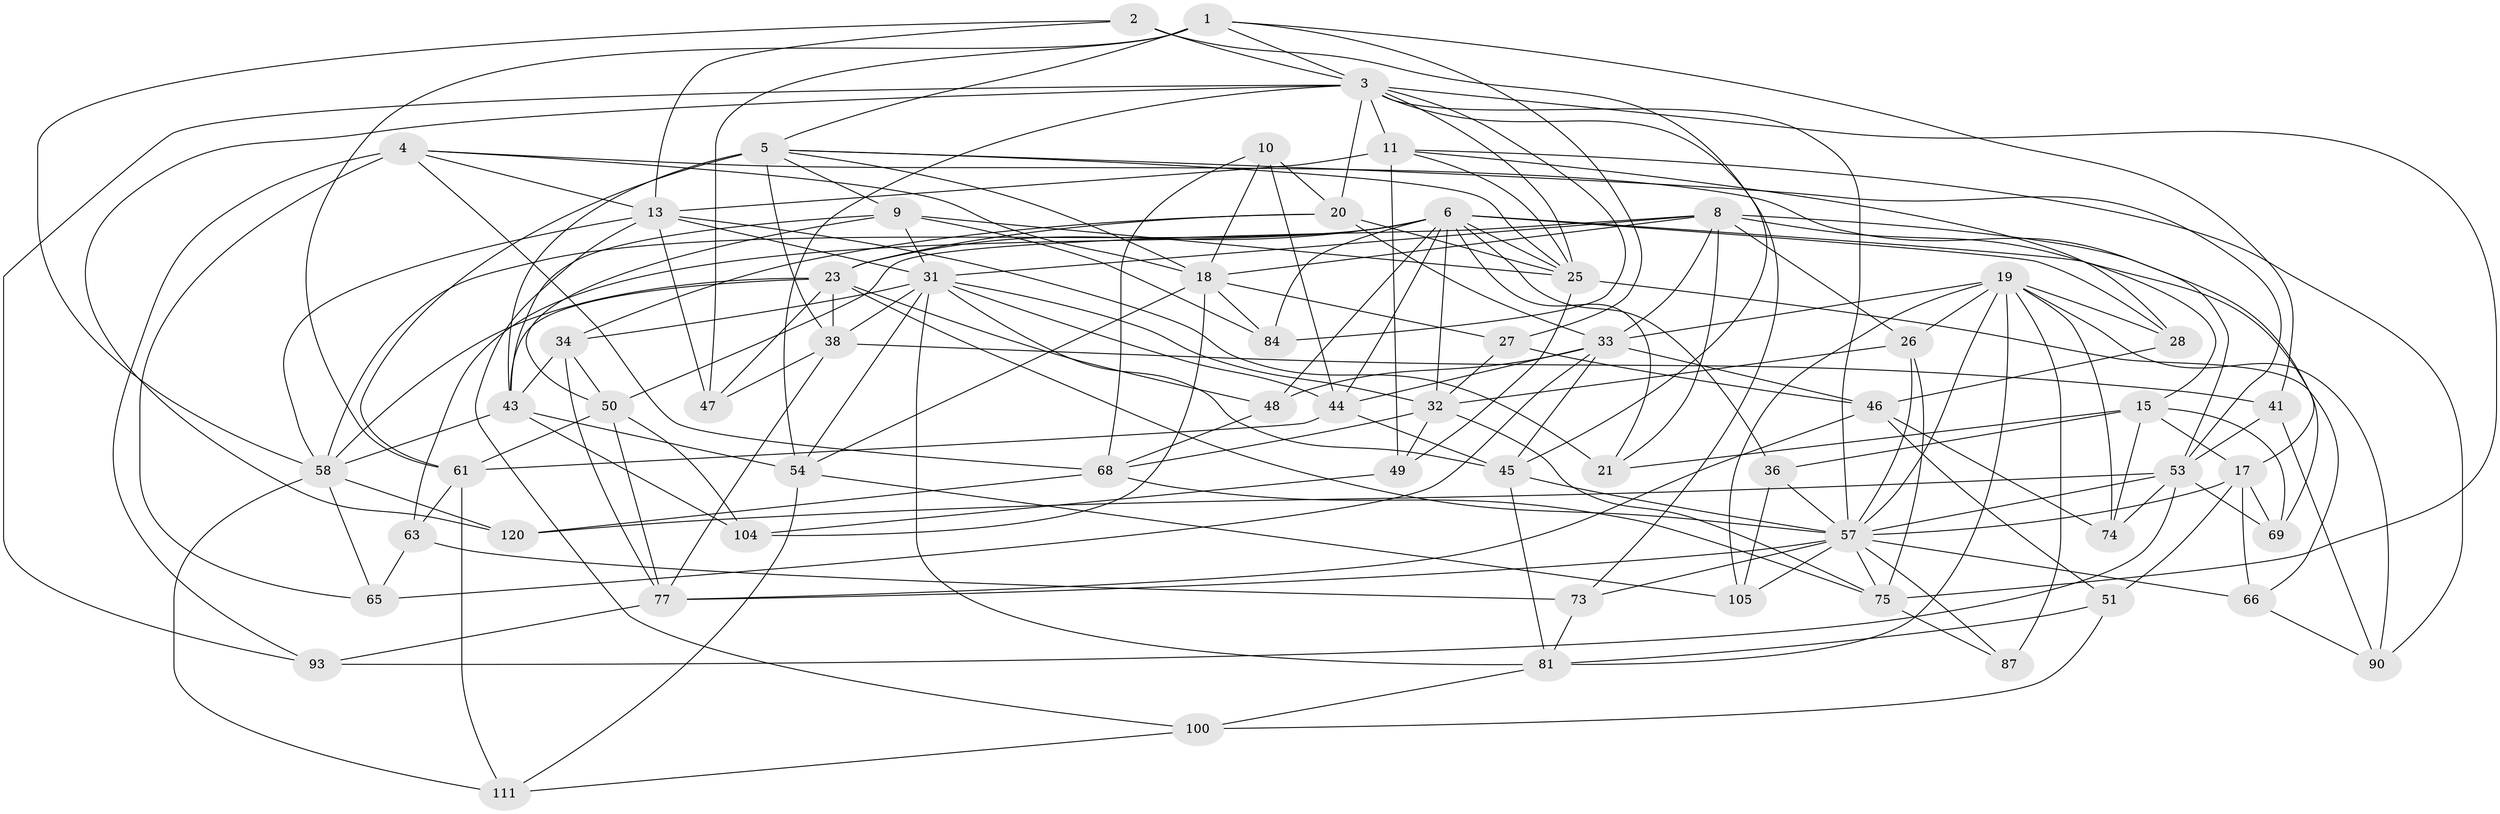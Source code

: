 // original degree distribution, {4: 1.0}
// Generated by graph-tools (version 1.1) at 2025/16/03/09/25 04:16:36]
// undirected, 62 vertices, 182 edges
graph export_dot {
graph [start="1"]
  node [color=gray90,style=filled];
  1 [super="+99"];
  2;
  3 [super="+14+37"];
  4 [super="+88"];
  5 [super="+30"];
  6 [super="+70+7+12"];
  8 [super="+24"];
  9 [super="+16"];
  10;
  11 [super="+40"];
  13 [super="+56"];
  15 [super="+82"];
  17 [super="+22"];
  18 [super="+39+109"];
  19 [super="+29+101"];
  20 [super="+110"];
  21;
  23 [super="+123+59"];
  25 [super="+35+64"];
  26 [super="+117"];
  27;
  28;
  31 [super="+42+97+52"];
  32 [super="+78"];
  33 [super="+55+92"];
  34 [super="+122"];
  36;
  38 [super="+112"];
  41;
  43 [super="+76+116"];
  44 [super="+95"];
  45 [super="+94"];
  46 [super="+106"];
  47;
  48;
  49;
  50 [super="+113"];
  51;
  53 [super="+102+60"];
  54 [super="+114"];
  57 [super="+86+71"];
  58 [super="+103+125"];
  61 [super="+121"];
  63;
  65;
  66;
  68 [super="+119"];
  69;
  73;
  74;
  75 [super="+118"];
  77 [super="+80"];
  81 [super="+107"];
  84;
  87;
  90;
  93;
  100;
  104;
  105;
  111;
  120;
  1 -- 5;
  1 -- 61;
  1 -- 3;
  1 -- 41;
  1 -- 27;
  1 -- 47;
  2 -- 45;
  2 -- 13;
  2 -- 3;
  2 -- 58;
  3 -- 73;
  3 -- 120;
  3 -- 25;
  3 -- 75;
  3 -- 20;
  3 -- 84;
  3 -- 54;
  3 -- 93;
  3 -- 11;
  3 -- 57;
  4 -- 53;
  4 -- 68;
  4 -- 65;
  4 -- 93;
  4 -- 13;
  4 -- 18;
  5 -- 18;
  5 -- 25;
  5 -- 9;
  5 -- 43;
  5 -- 61;
  5 -- 38;
  5 -- 53;
  6 -- 84;
  6 -- 21;
  6 -- 28;
  6 -- 69;
  6 -- 44;
  6 -- 32;
  6 -- 58;
  6 -- 48;
  6 -- 36;
  6 -- 23;
  6 -- 25;
  6 -- 63;
  8 -- 26;
  8 -- 50;
  8 -- 17;
  8 -- 33;
  8 -- 21;
  8 -- 31;
  8 -- 15;
  8 -- 18;
  9 -- 25;
  9 -- 50;
  9 -- 84;
  9 -- 31;
  9 -- 43;
  10 -- 68;
  10 -- 20;
  10 -- 44;
  10 -- 18;
  11 -- 28;
  11 -- 25;
  11 -- 13;
  11 -- 49;
  11 -- 90;
  13 -- 21;
  13 -- 100;
  13 -- 58;
  13 -- 31;
  13 -- 47;
  15 -- 69;
  15 -- 74;
  15 -- 36;
  15 -- 21;
  15 -- 17;
  17 -- 51;
  17 -- 69;
  17 -- 66;
  17 -- 57;
  18 -- 84;
  18 -- 104;
  18 -- 27;
  18 -- 54;
  19 -- 81;
  19 -- 87 [weight=2];
  19 -- 33;
  19 -- 26;
  19 -- 74;
  19 -- 105;
  19 -- 90;
  19 -- 28;
  19 -- 57;
  20 -- 33;
  20 -- 25;
  20 -- 34;
  20 -- 23;
  23 -- 48;
  23 -- 38;
  23 -- 43;
  23 -- 47;
  23 -- 58;
  23 -- 57;
  25 -- 66;
  25 -- 49;
  26 -- 32 [weight=2];
  26 -- 75;
  26 -- 57;
  27 -- 32;
  27 -- 46;
  28 -- 46;
  31 -- 34;
  31 -- 54;
  31 -- 44;
  31 -- 32;
  31 -- 45;
  31 -- 38;
  31 -- 81;
  32 -- 75;
  32 -- 49;
  32 -- 68;
  33 -- 65;
  33 -- 46;
  33 -- 48;
  33 -- 44;
  33 -- 45;
  34 -- 43 [weight=2];
  34 -- 77;
  34 -- 50;
  36 -- 105;
  36 -- 57;
  38 -- 47;
  38 -- 77;
  38 -- 41;
  41 -- 53;
  41 -- 90;
  43 -- 54;
  43 -- 104;
  43 -- 58;
  44 -- 61;
  44 -- 45;
  45 -- 81;
  45 -- 57;
  46 -- 77;
  46 -- 74;
  46 -- 51;
  48 -- 68;
  49 -- 104;
  50 -- 104;
  50 -- 61;
  50 -- 77;
  51 -- 100;
  51 -- 81;
  53 -- 57;
  53 -- 74;
  53 -- 93;
  53 -- 120;
  53 -- 69;
  54 -- 105;
  54 -- 111;
  57 -- 73;
  57 -- 75;
  57 -- 105;
  57 -- 66;
  57 -- 77;
  57 -- 87;
  58 -- 65;
  58 -- 120;
  58 -- 111;
  61 -- 111;
  61 -- 63;
  63 -- 73;
  63 -- 65;
  66 -- 90;
  68 -- 120;
  68 -- 75;
  73 -- 81;
  75 -- 87;
  77 -- 93;
  81 -- 100;
  100 -- 111;
}
